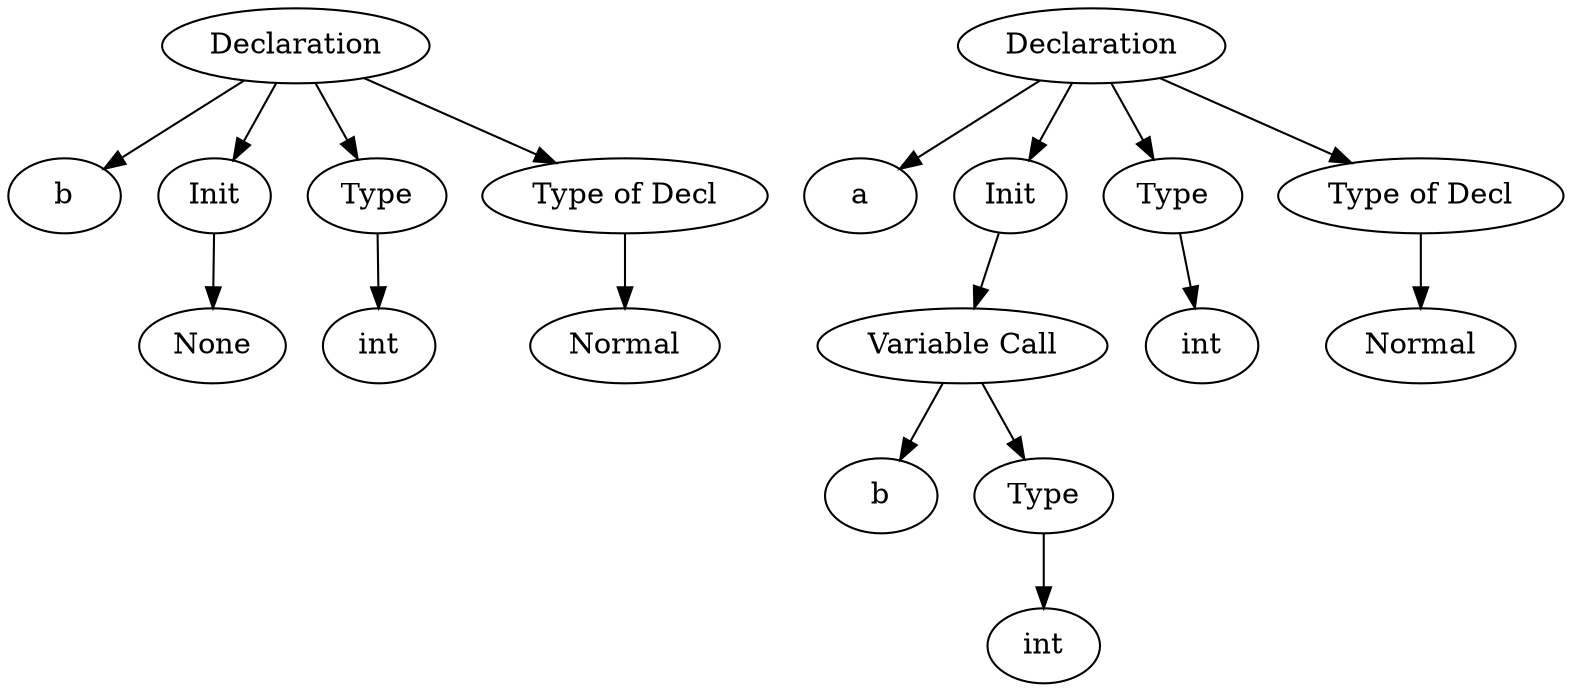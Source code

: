 digraph parse_tree {
{gv100001[label="Declaration"]}->{b gv100000[label="Init"] gv100003[label="Type"] gv100002[label="Type of Decl"]};
{gv100000[label="Init"]}->{gv100005[label="None"]};
{gv100002[label="Type of Decl"]}->{gv100006[label="Normal"]};
{gv100003[label="Type"]}->{gv100004[label="int"]};
{gv100008[label="Declaration"]}->{a gv100007[label="Init"] gv100010[label="Type"] gv100009[label="Type of Decl"]};
{gv100007[label="Init"]}->{gv100012[label="Variable Call"]}->{gv100013[label="b"] gv100014[label="Type"]};
{gv100014[label="Type"]}->{gv100015[label="int"]};
{gv100009[label="Type of Decl"]}->{gv100016[label="Normal"]};
{gv100010[label="Type"]}->{gv100011[label="int"]};
}